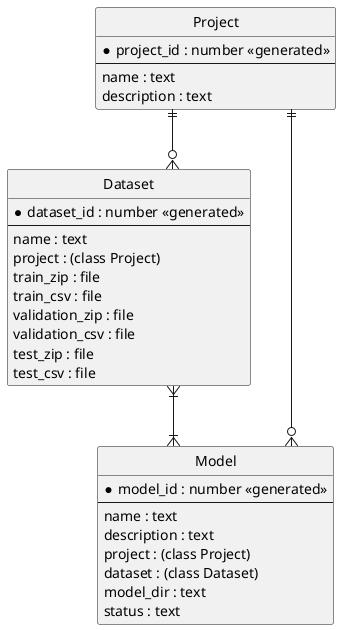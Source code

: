 @startuml
' hide the spot
hide circle

' avoid problems with angled crows feet
skinparam linetype ortho

entity "Project" as project {
  *project_id : number <<generated>>
  --
  name : text
  description : text
}

entity "Dataset" as dataset {
  *dataset_id : number <<generated>>
  --
  name : text
  project : (class Project)
  train_zip : file
  train_csv : file
  validation_zip : file
  validation_csv : file
  test_zip : file
  test_csv : file
}

entity "Model" as model {
  *model_id : number <<generated>>
  --
  name : text
  description : text
  project : (class Project)
  dataset : (class Dataset)
  model_dir : text
  status : text
}

project ||-d-o{ dataset
project ||-d-o{ model
dataset }|-d-|{ model
@enduml
